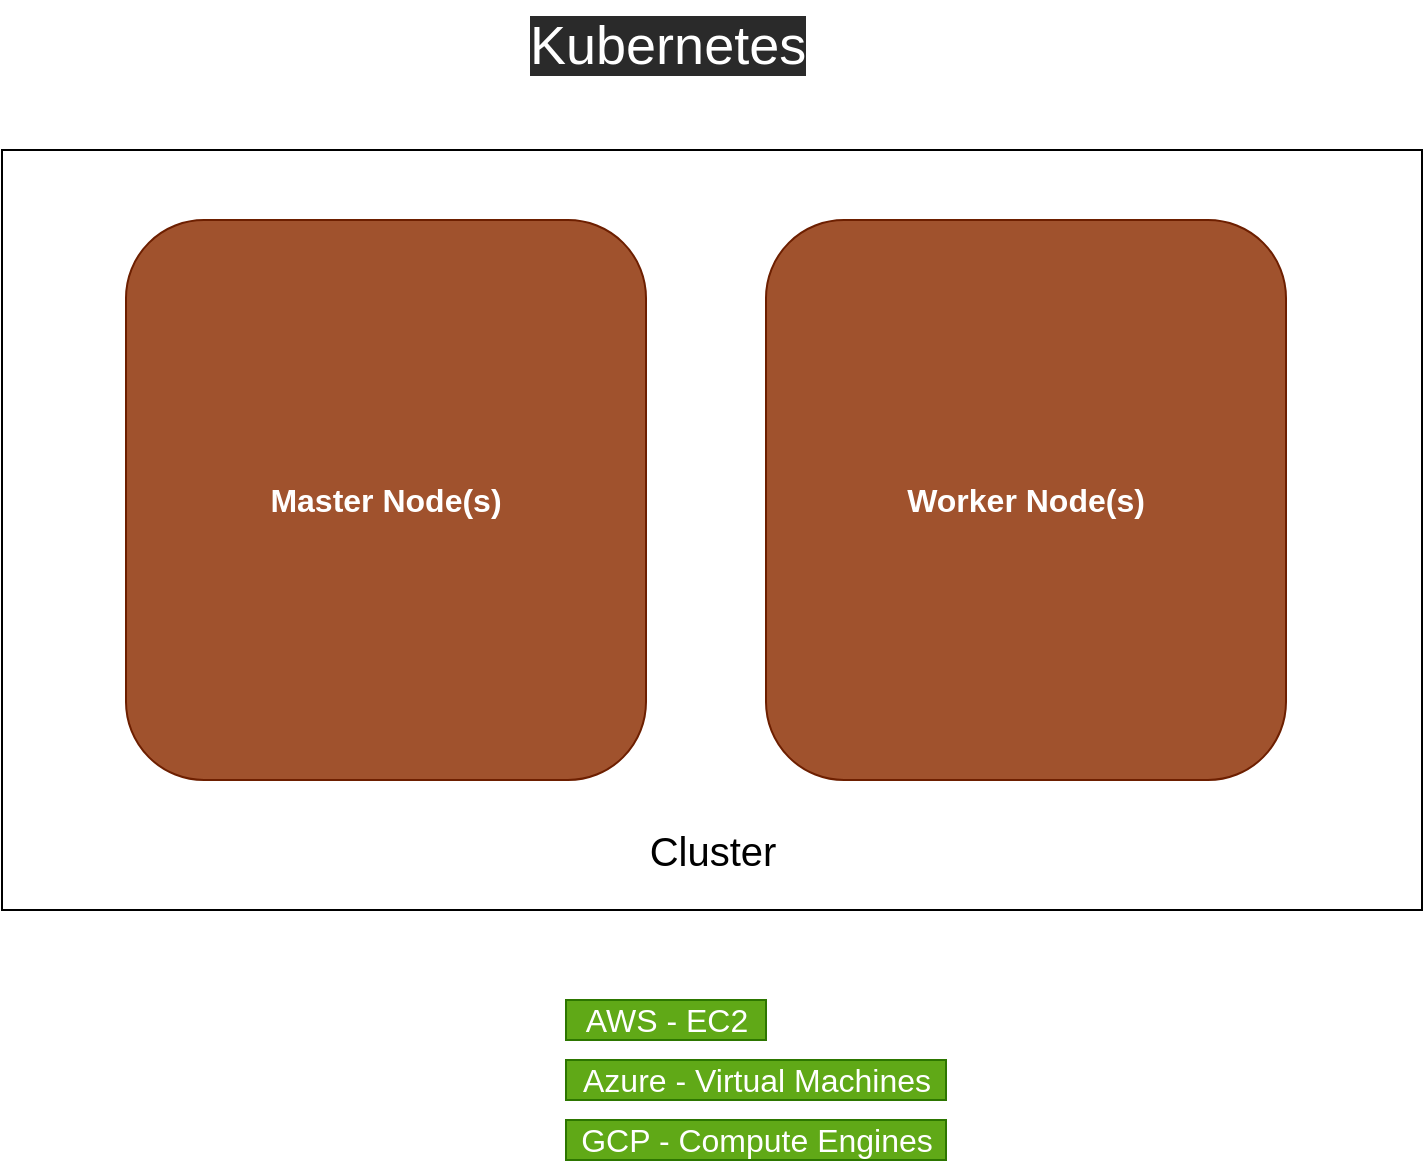 <mxfile>
    <diagram id="lW2ouq8hKeiMMTJWlAPY" name="Page-1">
        <mxGraphModel dx="1312" dy="711" grid="1" gridSize="10" guides="1" tooltips="1" connect="1" arrows="1" fold="1" page="1" pageScale="1" pageWidth="1100" pageHeight="1700" math="0" shadow="0">
            <root>
                <mxCell id="0"/>
                <mxCell id="1" style="locked=1;" parent="0"/>
                <mxCell id="2" value="kubernetes-architecture" style="" parent="0"/>
                <mxCell id="13" value="" style="rounded=0;whiteSpace=wrap;html=1;" parent="2" vertex="1">
                    <mxGeometry x="178" y="85" width="710" height="380" as="geometry"/>
                </mxCell>
                <mxCell id="5" value="&lt;span style=&quot;font-size: 16px&quot;&gt;Virtual Server&lt;/span&gt;" style="rounded=1;whiteSpace=wrap;html=1;fillColor=#a0522d;strokeColor=#6D1F00;fontColor=#ffffff;fontStyle=1" parent="2" vertex="1">
                    <mxGeometry x="240" y="120" width="260" height="280" as="geometry"/>
                </mxCell>
                <mxCell id="12" value="&lt;span&gt;&lt;font style=&quot;font-size: 16px&quot;&gt;&lt;b&gt;Virtual Server&lt;/b&gt;&lt;/font&gt;&lt;/span&gt;" style="rounded=1;whiteSpace=wrap;html=1;strokeColor=#6D1F00;fillColor=#a0522d;fontColor=#ffffff;" parent="2" vertex="1">
                    <mxGeometry x="560" y="120" width="260" height="280" as="geometry"/>
                </mxCell>
                <mxCell id="33" value="&lt;span style=&quot;color: rgb(255, 255, 255); font-family: helvetica; font-size: 27px; font-style: normal; letter-spacing: normal; text-align: center; text-indent: 0px; text-transform: none; word-spacing: 0px; background-color: rgb(42, 42, 42); display: inline; float: none;&quot;&gt;Kubernetes&lt;/span&gt;" style="text;whiteSpace=wrap;html=1;fontSize=27;fontColor=#FFFFFF;fontStyle=0" parent="2" vertex="1">
                    <mxGeometry x="440" y="10" width="160" height="40" as="geometry"/>
                </mxCell>
                <mxCell id="15" value="VM labels" style="locked=1;" parent="0"/>
                <mxCell id="20" value="AWS - EC2" style="text;html=1;resizable=0;autosize=1;align=center;verticalAlign=middle;points=[];fillColor=#60a917;strokeColor=#2D7600;rounded=0;fontSize=16;fontColor=#ffffff;" parent="15" vertex="1">
                    <mxGeometry x="460" y="510" width="100" height="20" as="geometry"/>
                </mxCell>
                <mxCell id="21" value="Azure - Virtual Machines" style="text;html=1;resizable=0;autosize=1;align=center;verticalAlign=middle;points=[];fillColor=#60a917;strokeColor=#2D7600;rounded=0;fontSize=16;fontColor=#ffffff;" parent="15" vertex="1">
                    <mxGeometry x="460" y="540" width="190" height="20" as="geometry"/>
                </mxCell>
                <mxCell id="22" value="GCP - Compute Engines" style="text;html=1;resizable=0;autosize=1;align=center;verticalAlign=middle;points=[];fillColor=#60a917;strokeColor=#2D7600;rounded=0;fontSize=16;fontColor=#ffffff;" parent="15" vertex="1">
                    <mxGeometry x="460" y="570" width="190" height="20" as="geometry"/>
                </mxCell>
                <mxCell id="34" value="&lt;span style=&quot;color: rgb(255, 255, 255); font-family: helvetica; font-size: 27px; font-style: normal; letter-spacing: normal; text-align: center; text-indent: 0px; text-transform: none; word-spacing: 0px; background-color: rgb(42, 42, 42); display: inline; float: none;&quot;&gt;Kubernetes&lt;/span&gt;" style="text;whiteSpace=wrap;html=1;fontSize=27;fontColor=#FFFFFF;fontStyle=0" parent="15" vertex="1">
                    <mxGeometry x="440" y="10" width="160" height="40" as="geometry"/>
                </mxCell>
                <mxCell id="23" value="Cluster view 1" style="" parent="0"/>
                <mxCell id="24" value="" style="rounded=0;whiteSpace=wrap;html=1;" parent="23" vertex="1">
                    <mxGeometry x="178" y="85" width="710" height="380" as="geometry"/>
                </mxCell>
                <mxCell id="25" value="&lt;span style=&quot;font-size: 16px&quot;&gt;Node&lt;/span&gt;" style="rounded=1;whiteSpace=wrap;html=1;fillColor=#a0522d;strokeColor=#6D1F00;fontColor=#ffffff;fontStyle=1" parent="23" vertex="1">
                    <mxGeometry x="240" y="120" width="260" height="280" as="geometry"/>
                </mxCell>
                <mxCell id="26" value="&lt;span&gt;&lt;font style=&quot;font-size: 16px&quot;&gt;Node&lt;/font&gt;&lt;/span&gt;" style="rounded=1;whiteSpace=wrap;html=1;strokeColor=#6D1F00;fillColor=#a0522d;fontColor=#ffffff;fontStyle=1" parent="23" vertex="1">
                    <mxGeometry x="560" y="120" width="260" height="280" as="geometry"/>
                </mxCell>
                <mxCell id="36" value="&lt;span style=&quot;color: rgb(255, 255, 255); font-family: helvetica; font-size: 27px; font-style: normal; letter-spacing: normal; text-align: center; text-indent: 0px; text-transform: none; word-spacing: 0px; background-color: rgb(42, 42, 42); display: inline; float: none;&quot;&gt;Kubernetes&lt;/span&gt;" style="text;whiteSpace=wrap;html=1;fontSize=27;fontColor=#FFFFFF;fontStyle=0" parent="23" vertex="1">
                    <mxGeometry x="440" y="10" width="160" height="40" as="geometry"/>
                </mxCell>
                <mxCell id="28" value="Cluster View - 2" style="" parent="0"/>
                <mxCell id="29" value="" style="rounded=0;whiteSpace=wrap;html=1;" parent="28" vertex="1">
                    <mxGeometry x="178" y="85" width="710" height="380" as="geometry"/>
                </mxCell>
                <mxCell id="30" value="&lt;span style=&quot;font-size: 16px&quot;&gt;Master Node(s)&lt;/span&gt;" style="rounded=1;whiteSpace=wrap;html=1;fillColor=#a0522d;strokeColor=#6D1F00;fontColor=#ffffff;fontStyle=1" parent="28" vertex="1">
                    <mxGeometry x="240" y="120" width="260" height="280" as="geometry"/>
                </mxCell>
                <mxCell id="31" value="&lt;span&gt;&lt;font style=&quot;font-size: 16px&quot;&gt;Worker Node(s)&lt;/font&gt;&lt;/span&gt;" style="rounded=1;whiteSpace=wrap;html=1;strokeColor=#6D1F00;fillColor=#a0522d;fontColor=#ffffff;fontStyle=1" parent="28" vertex="1">
                    <mxGeometry x="560" y="120" width="260" height="280" as="geometry"/>
                </mxCell>
                <mxCell id="32" value="Cluster" style="text;html=1;resizable=0;autosize=1;align=center;verticalAlign=middle;points=[];fillColor=none;strokeColor=none;rounded=0;strokeWidth=1;fontSize=20;" parent="28" vertex="1">
                    <mxGeometry x="493" y="420" width="80" height="30" as="geometry"/>
                </mxCell>
                <mxCell id="37" value="&lt;span style=&quot;color: rgb(255, 255, 255); font-family: helvetica; font-size: 27px; font-style: normal; letter-spacing: normal; text-align: center; text-indent: 0px; text-transform: none; word-spacing: 0px; background-color: rgb(42, 42, 42); display: inline; float: none;&quot;&gt;Kubernetes&lt;/span&gt;" style="text;whiteSpace=wrap;html=1;fontSize=27;fontColor=#FFFFFF;fontStyle=0" parent="28" vertex="1">
                    <mxGeometry x="440" y="10" width="160" height="40" as="geometry"/>
                </mxCell>
            </root>
        </mxGraphModel>
    </diagram>
</mxfile>
